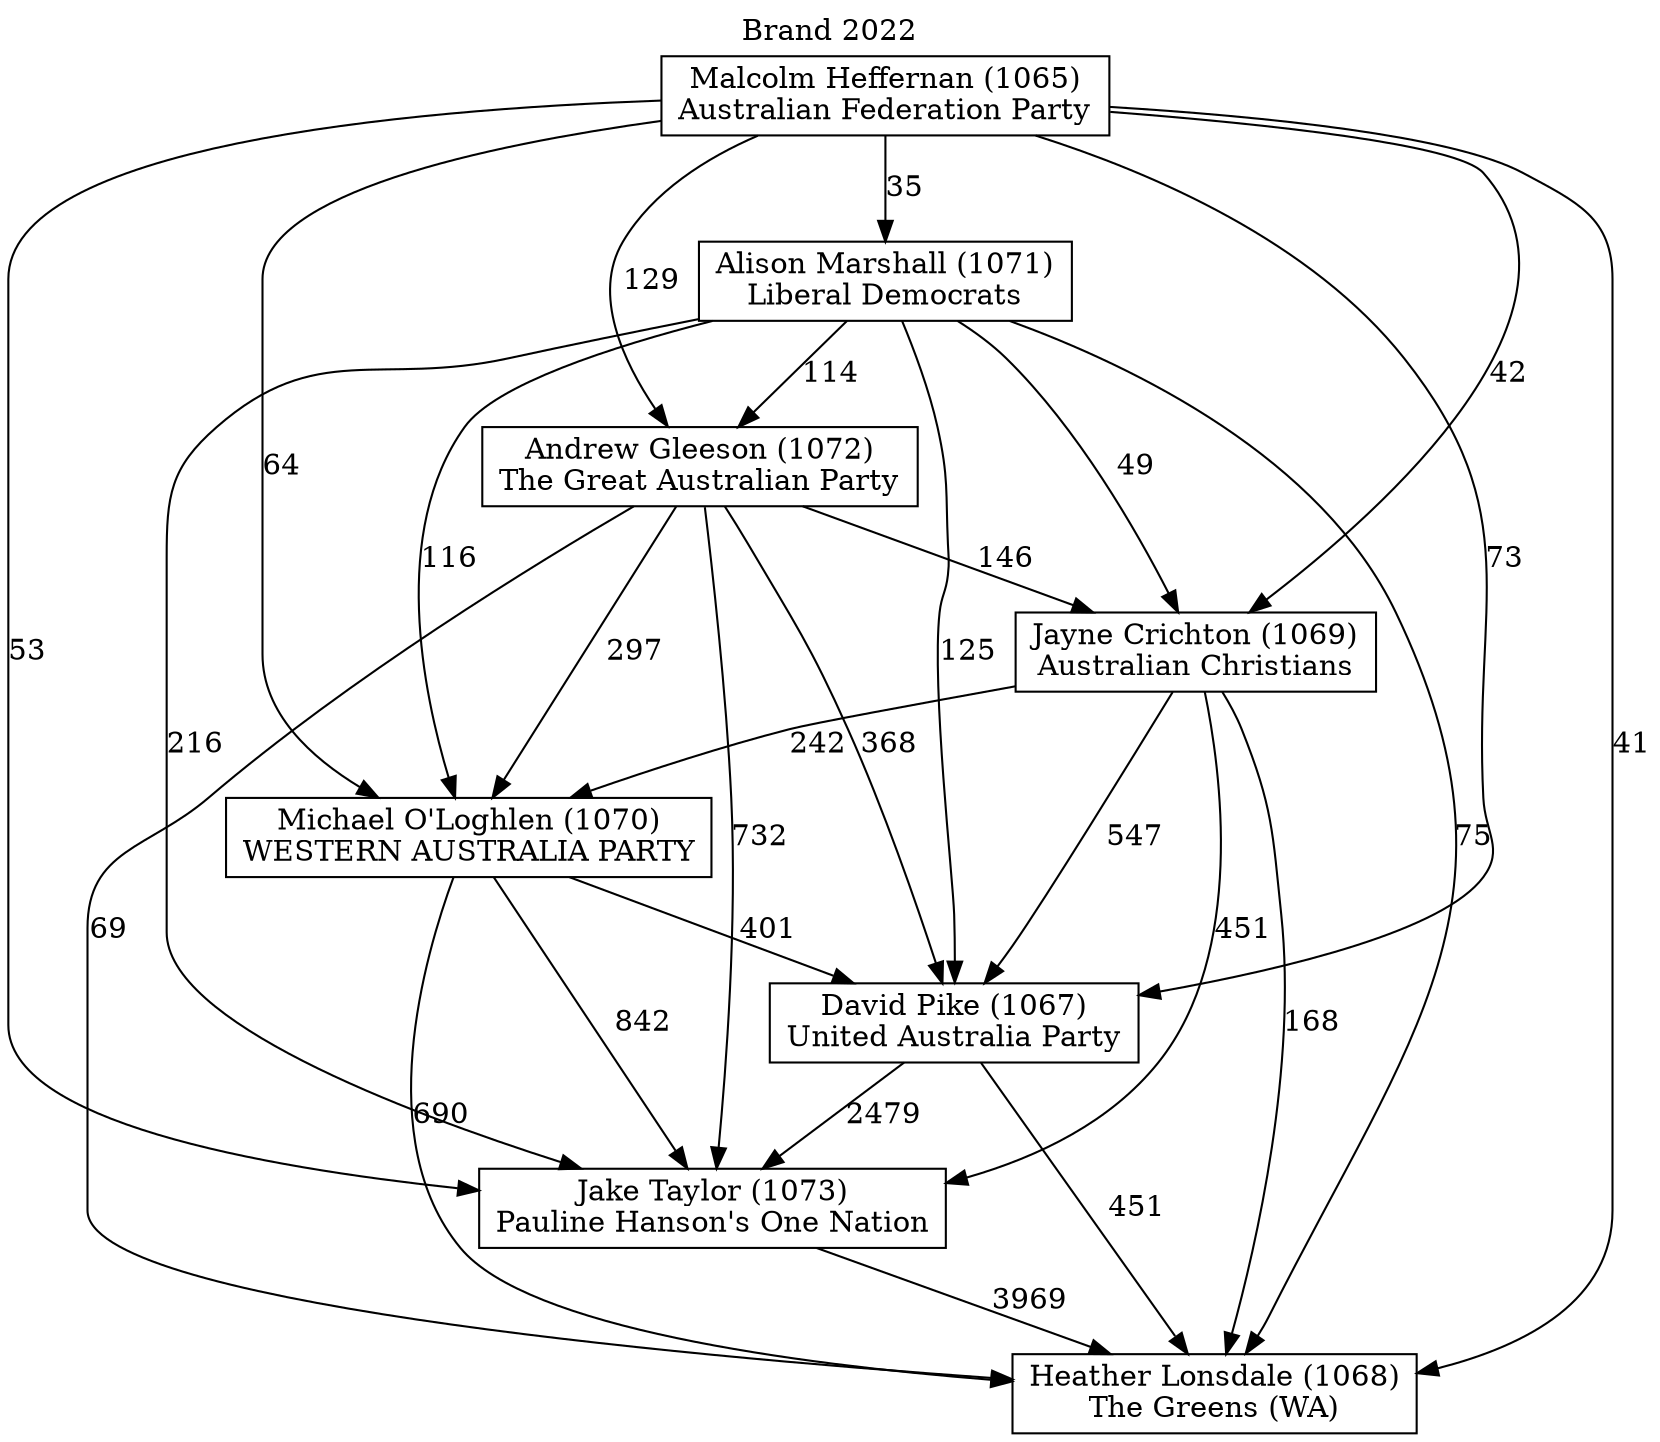 // House preference flow
digraph "Heather Lonsdale (1068)_Brand_2022" {
	graph [label="Brand 2022" labelloc=t mclimit=10]
	node [shape=box]
	"Jake Taylor (1073)" [label="Jake Taylor (1073)
Pauline Hanson's One Nation"]
	"Jayne Crichton (1069)" [label="Jayne Crichton (1069)
Australian Christians"]
	"Alison Marshall (1071)" [label="Alison Marshall (1071)
Liberal Democrats"]
	"Michael O'Loghlen (1070)" [label="Michael O'Loghlen (1070)
WESTERN AUSTRALIA PARTY"]
	"Malcolm Heffernan (1065)" [label="Malcolm Heffernan (1065)
Australian Federation Party"]
	"David Pike (1067)" [label="David Pike (1067)
United Australia Party"]
	"Andrew Gleeson (1072)" [label="Andrew Gleeson (1072)
The Great Australian Party"]
	"Heather Lonsdale (1068)" [label="Heather Lonsdale (1068)
The Greens (WA)"]
	"Alison Marshall (1071)" -> "Jake Taylor (1073)" [label=216]
	"Michael O'Loghlen (1070)" -> "David Pike (1067)" [label=401]
	"Jayne Crichton (1069)" -> "Heather Lonsdale (1068)" [label=168]
	"Michael O'Loghlen (1070)" -> "Jake Taylor (1073)" [label=842]
	"Malcolm Heffernan (1065)" -> "David Pike (1067)" [label=73]
	"Alison Marshall (1071)" -> "David Pike (1067)" [label=125]
	"Malcolm Heffernan (1065)" -> "Michael O'Loghlen (1070)" [label=64]
	"Jake Taylor (1073)" -> "Heather Lonsdale (1068)" [label=3969]
	"Alison Marshall (1071)" -> "Michael O'Loghlen (1070)" [label=116]
	"Andrew Gleeson (1072)" -> "David Pike (1067)" [label=368]
	"Jayne Crichton (1069)" -> "Jake Taylor (1073)" [label=451]
	"Malcolm Heffernan (1065)" -> "Heather Lonsdale (1068)" [label=41]
	"Alison Marshall (1071)" -> "Andrew Gleeson (1072)" [label=114]
	"Alison Marshall (1071)" -> "Jayne Crichton (1069)" [label=49]
	"Jayne Crichton (1069)" -> "Michael O'Loghlen (1070)" [label=242]
	"Malcolm Heffernan (1065)" -> "Alison Marshall (1071)" [label=35]
	"David Pike (1067)" -> "Jake Taylor (1073)" [label=2479]
	"Andrew Gleeson (1072)" -> "Heather Lonsdale (1068)" [label=69]
	"Andrew Gleeson (1072)" -> "Michael O'Loghlen (1070)" [label=297]
	"Michael O'Loghlen (1070)" -> "Heather Lonsdale (1068)" [label=690]
	"Malcolm Heffernan (1065)" -> "Jayne Crichton (1069)" [label=42]
	"Alison Marshall (1071)" -> "Heather Lonsdale (1068)" [label=75]
	"Andrew Gleeson (1072)" -> "Jayne Crichton (1069)" [label=146]
	"Jayne Crichton (1069)" -> "David Pike (1067)" [label=547]
	"Malcolm Heffernan (1065)" -> "Andrew Gleeson (1072)" [label=129]
	"Malcolm Heffernan (1065)" -> "Jake Taylor (1073)" [label=53]
	"David Pike (1067)" -> "Heather Lonsdale (1068)" [label=451]
	"Andrew Gleeson (1072)" -> "Jake Taylor (1073)" [label=732]
}
